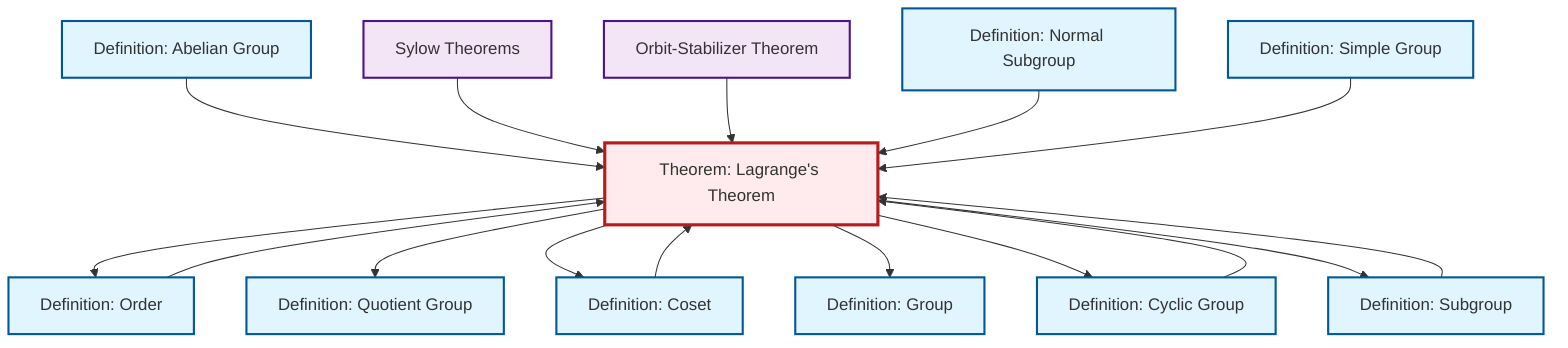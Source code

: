 graph TD
    classDef definition fill:#e1f5fe,stroke:#01579b,stroke-width:2px
    classDef theorem fill:#f3e5f5,stroke:#4a148c,stroke-width:2px
    classDef axiom fill:#fff3e0,stroke:#e65100,stroke-width:2px
    classDef example fill:#e8f5e9,stroke:#1b5e20,stroke-width:2px
    classDef current fill:#ffebee,stroke:#b71c1c,stroke-width:3px
    thm-orbit-stabilizer["Orbit-Stabilizer Theorem"]:::theorem
    def-group["Definition: Group"]:::definition
    def-subgroup["Definition: Subgroup"]:::definition
    def-normal-subgroup["Definition: Normal Subgroup"]:::definition
    def-abelian-group["Definition: Abelian Group"]:::definition
    def-quotient-group["Definition: Quotient Group"]:::definition
    def-simple-group["Definition: Simple Group"]:::definition
    def-coset["Definition: Coset"]:::definition
    thm-lagrange["Theorem: Lagrange's Theorem"]:::theorem
    thm-sylow["Sylow Theorems"]:::theorem
    def-order["Definition: Order"]:::definition
    def-cyclic-group["Definition: Cyclic Group"]:::definition
    def-abelian-group --> thm-lagrange
    thm-lagrange --> def-order
    def-order --> thm-lagrange
    def-cyclic-group --> thm-lagrange
    thm-lagrange --> def-quotient-group
    thm-sylow --> thm-lagrange
    def-coset --> thm-lagrange
    thm-lagrange --> def-coset
    thm-lagrange --> def-group
    thm-orbit-stabilizer --> thm-lagrange
    def-subgroup --> thm-lagrange
    def-normal-subgroup --> thm-lagrange
    def-simple-group --> thm-lagrange
    thm-lagrange --> def-cyclic-group
    thm-lagrange --> def-subgroup
    class thm-lagrange current